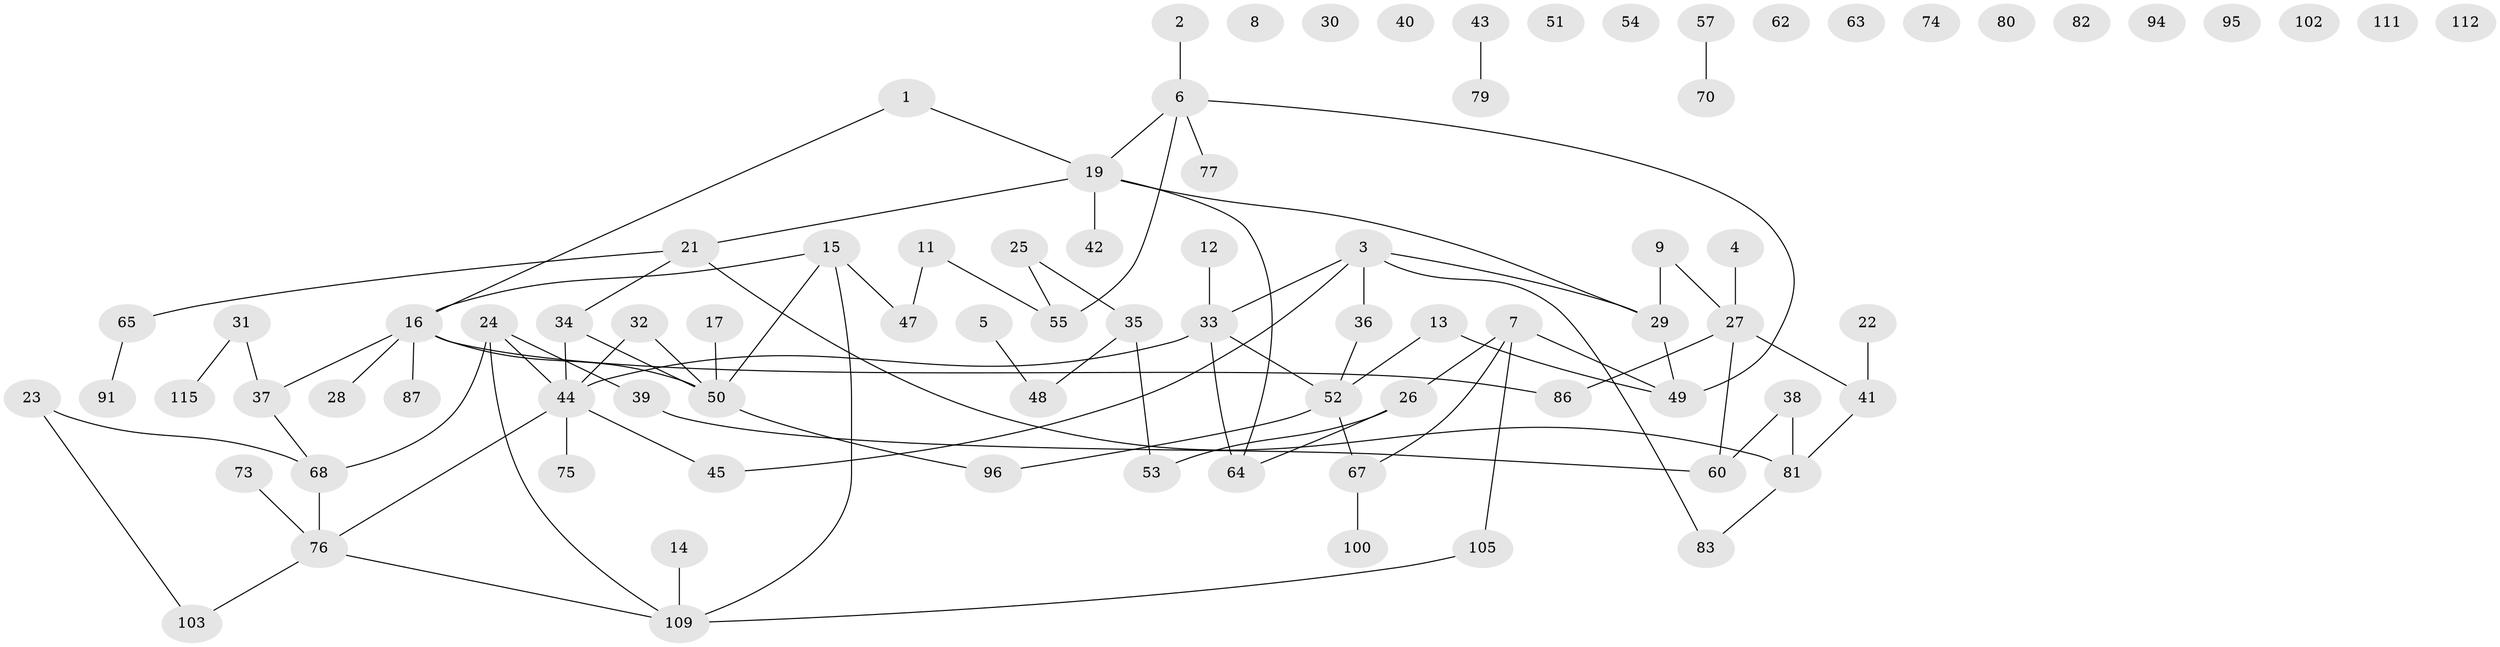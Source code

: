 // Generated by graph-tools (version 1.1) at 2025/23/03/03/25 07:23:25]
// undirected, 84 vertices, 91 edges
graph export_dot {
graph [start="1"]
  node [color=gray90,style=filled];
  1;
  2;
  3 [super="+108"];
  4;
  5;
  6 [super="+18"];
  7 [super="+10"];
  8 [super="+72"];
  9;
  11;
  12 [super="+20"];
  13;
  14;
  15;
  16 [super="+56"];
  17;
  19 [super="+46"];
  21 [super="+107"];
  22 [super="+106"];
  23 [super="+59"];
  24 [super="+89"];
  25;
  26 [super="+114"];
  27 [super="+99"];
  28;
  29;
  30;
  31;
  32 [super="+84"];
  33 [super="+66"];
  34;
  35 [super="+92"];
  36 [super="+61"];
  37 [super="+118"];
  38 [super="+113"];
  39;
  40;
  41;
  42;
  43;
  44 [super="+78"];
  45 [super="+101"];
  47 [super="+110"];
  48;
  49 [super="+93"];
  50 [super="+58"];
  51;
  52 [super="+98"];
  53;
  54;
  55 [super="+69"];
  57;
  60 [super="+97"];
  62;
  63;
  64;
  65 [super="+90"];
  67 [super="+104"];
  68 [super="+71"];
  70;
  73;
  74;
  75;
  76 [super="+88"];
  77 [super="+117"];
  79;
  80;
  81 [super="+85"];
  82;
  83;
  86;
  87;
  91;
  94;
  95;
  96;
  100;
  102;
  103;
  105;
  109 [super="+116"];
  111;
  112;
  115;
  1 -- 16;
  1 -- 19;
  2 -- 6;
  3 -- 29;
  3 -- 45;
  3 -- 83;
  3 -- 36;
  3 -- 33;
  4 -- 27;
  5 -- 48;
  6 -- 55;
  6 -- 49;
  6 -- 19;
  6 -- 77;
  7 -- 105;
  7 -- 67;
  7 -- 49;
  7 -- 26;
  9 -- 29;
  9 -- 27;
  11 -- 55;
  11 -- 47;
  12 -- 33;
  13 -- 49;
  13 -- 52;
  14 -- 109;
  15 -- 16;
  15 -- 109;
  15 -- 50;
  15 -- 47;
  16 -- 50 [weight=3];
  16 -- 86;
  16 -- 87;
  16 -- 28;
  16 -- 37;
  17 -- 50;
  19 -- 29;
  19 -- 42;
  19 -- 64;
  19 -- 21;
  21 -- 65;
  21 -- 34;
  21 -- 81;
  22 -- 41;
  23 -- 103;
  23 -- 68;
  24 -- 68;
  24 -- 39;
  24 -- 109;
  24 -- 44;
  25 -- 35;
  25 -- 55;
  26 -- 64;
  26 -- 53;
  27 -- 86;
  27 -- 41;
  27 -- 60;
  29 -- 49;
  31 -- 115;
  31 -- 37;
  32 -- 50;
  32 -- 44;
  33 -- 52;
  33 -- 64;
  33 -- 44;
  34 -- 50;
  34 -- 44;
  35 -- 48;
  35 -- 53;
  36 -- 52;
  37 -- 68;
  38 -- 60;
  38 -- 81;
  39 -- 60;
  41 -- 81;
  43 -- 79;
  44 -- 45;
  44 -- 75;
  44 -- 76;
  50 -- 96;
  52 -- 96;
  52 -- 67;
  57 -- 70;
  65 -- 91;
  67 -- 100;
  68 -- 76;
  73 -- 76;
  76 -- 103;
  76 -- 109;
  81 -- 83;
  105 -- 109;
}
